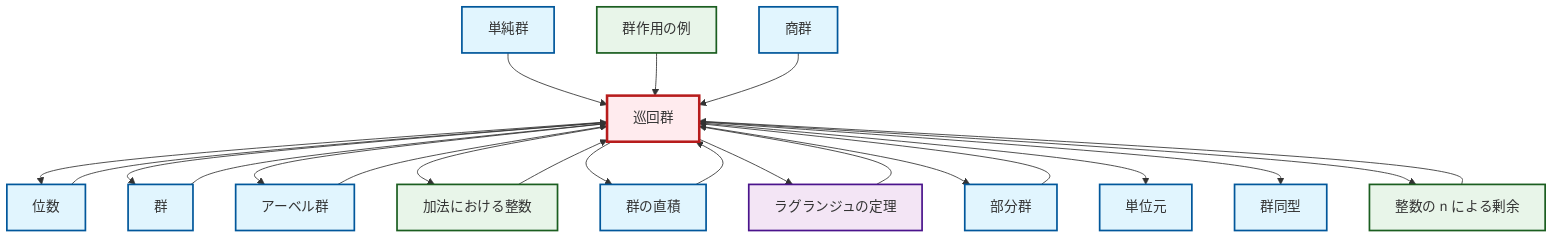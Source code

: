 graph TD
    classDef definition fill:#e1f5fe,stroke:#01579b,stroke-width:2px
    classDef theorem fill:#f3e5f5,stroke:#4a148c,stroke-width:2px
    classDef axiom fill:#fff3e0,stroke:#e65100,stroke-width:2px
    classDef example fill:#e8f5e9,stroke:#1b5e20,stroke-width:2px
    classDef current fill:#ffebee,stroke:#b71c1c,stroke-width:3px
    def-cyclic-group["巡回群"]:::definition
    thm-lagrange["ラグランジュの定理"]:::theorem
    def-abelian-group["アーベル群"]:::definition
    def-group["群"]:::definition
    ex-group-action-examples["群作用の例"]:::example
    def-simple-group["単純群"]:::definition
    def-isomorphism["群同型"]:::definition
    ex-integers-addition["加法における整数"]:::example
    def-order["位数"]:::definition
    def-quotient-group["商群"]:::definition
    def-identity-element["単位元"]:::definition
    ex-quotient-integers-mod-n["整数の n による剰余"]:::example
    def-subgroup["部分群"]:::definition
    def-direct-product["群の直積"]:::definition
    def-cyclic-group --> def-order
    def-abelian-group --> def-cyclic-group
    def-cyclic-group --> def-group
    ex-integers-addition --> def-cyclic-group
    def-subgroup --> def-cyclic-group
    ex-quotient-integers-mod-n --> def-cyclic-group
    def-cyclic-group --> def-abelian-group
    def-cyclic-group --> ex-integers-addition
    def-group --> def-cyclic-group
    def-cyclic-group --> def-direct-product
    def-simple-group --> def-cyclic-group
    def-cyclic-group --> thm-lagrange
    def-cyclic-group --> def-subgroup
    def-cyclic-group --> def-identity-element
    def-order --> def-cyclic-group
    ex-group-action-examples --> def-cyclic-group
    def-quotient-group --> def-cyclic-group
    def-direct-product --> def-cyclic-group
    thm-lagrange --> def-cyclic-group
    def-cyclic-group --> def-isomorphism
    def-cyclic-group --> ex-quotient-integers-mod-n
    class def-cyclic-group current